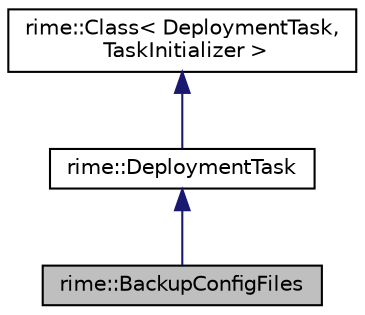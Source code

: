 digraph "rime::BackupConfigFiles"
{
  edge [fontname="Helvetica",fontsize="10",labelfontname="Helvetica",labelfontsize="10"];
  node [fontname="Helvetica",fontsize="10",shape=record];
  Node1 [label="rime::BackupConfigFiles",height=0.2,width=0.4,color="black", fillcolor="grey75", style="filled" fontcolor="black"];
  Node2 -> Node1 [dir="back",color="midnightblue",fontsize="10",style="solid",fontname="Helvetica"];
  Node2 [label="rime::DeploymentTask",height=0.2,width=0.4,color="black", fillcolor="white", style="filled",URL="$a00050.html"];
  Node3 -> Node2 [dir="back",color="midnightblue",fontsize="10",style="solid",fontname="Helvetica"];
  Node3 [label="rime::Class\< DeploymentTask,\l TaskInitializer \>",height=0.2,width=0.4,color="black", fillcolor="white", style="filled",URL="$a00017.html"];
}
